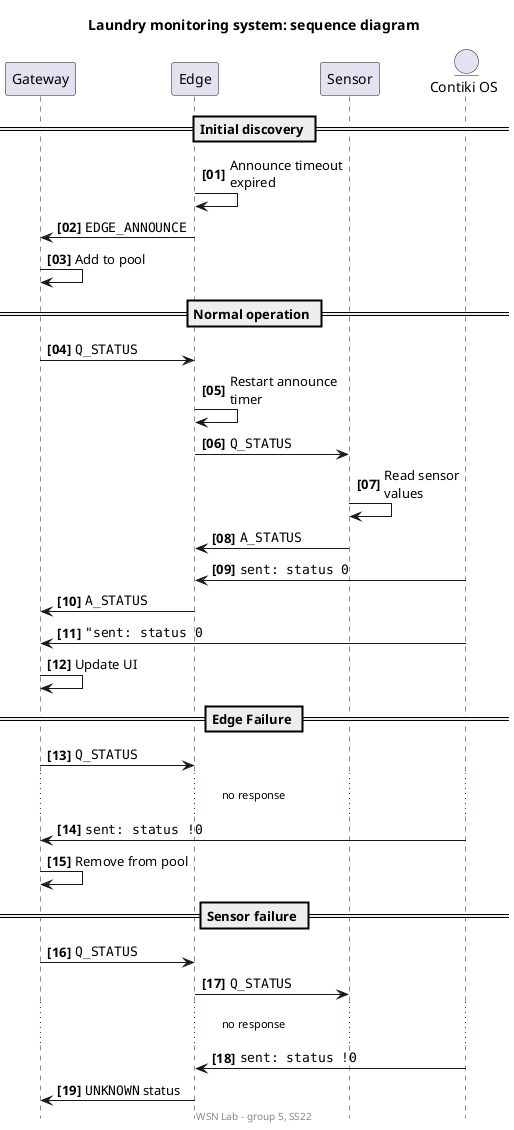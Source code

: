 @startuml seq

title Laundry monitoring system: sequence diagram
footer WSN Lab – group 5, SS22

hide footbox
autonumber "<b>[00]</b>"
skinparam shadowing false
skinparam maxMessageSize 120

participant "Gateway" as g
participant "Edge" as e
participant "Sensor" as s
entity "Contiki OS" as c

== Initial discovery ==
e -> e: Announce timeout expired
g <- e: ""EDGE_ANNOUNCE""
g -> g: Add to pool

== Normal operation ==
g -> e: ""Q_STATUS""
e -> e: Restart announce timer
e -> s: ""Q_STATUS""
s -> s: Read sensor\nvalues
e <- s: ""A_STATUS""
e <- c: ""sent: status 0""
g <- e: ""A_STATUS""
g <- c: """sent: status 0""
g -> g: Update UI

== Edge Failure ==
g -> e: ""Q_STATUS""
... no response ...
g <- c: ""sent: status !0""
g -> g: Remove from pool

== Sensor failure ==
g -> e: ""Q_STATUS""
e -> s: ""Q_STATUS""
... no response ...
e <- c: ""sent: status !0""
g <- e: ""UNKNOWN"" status

@enduml
